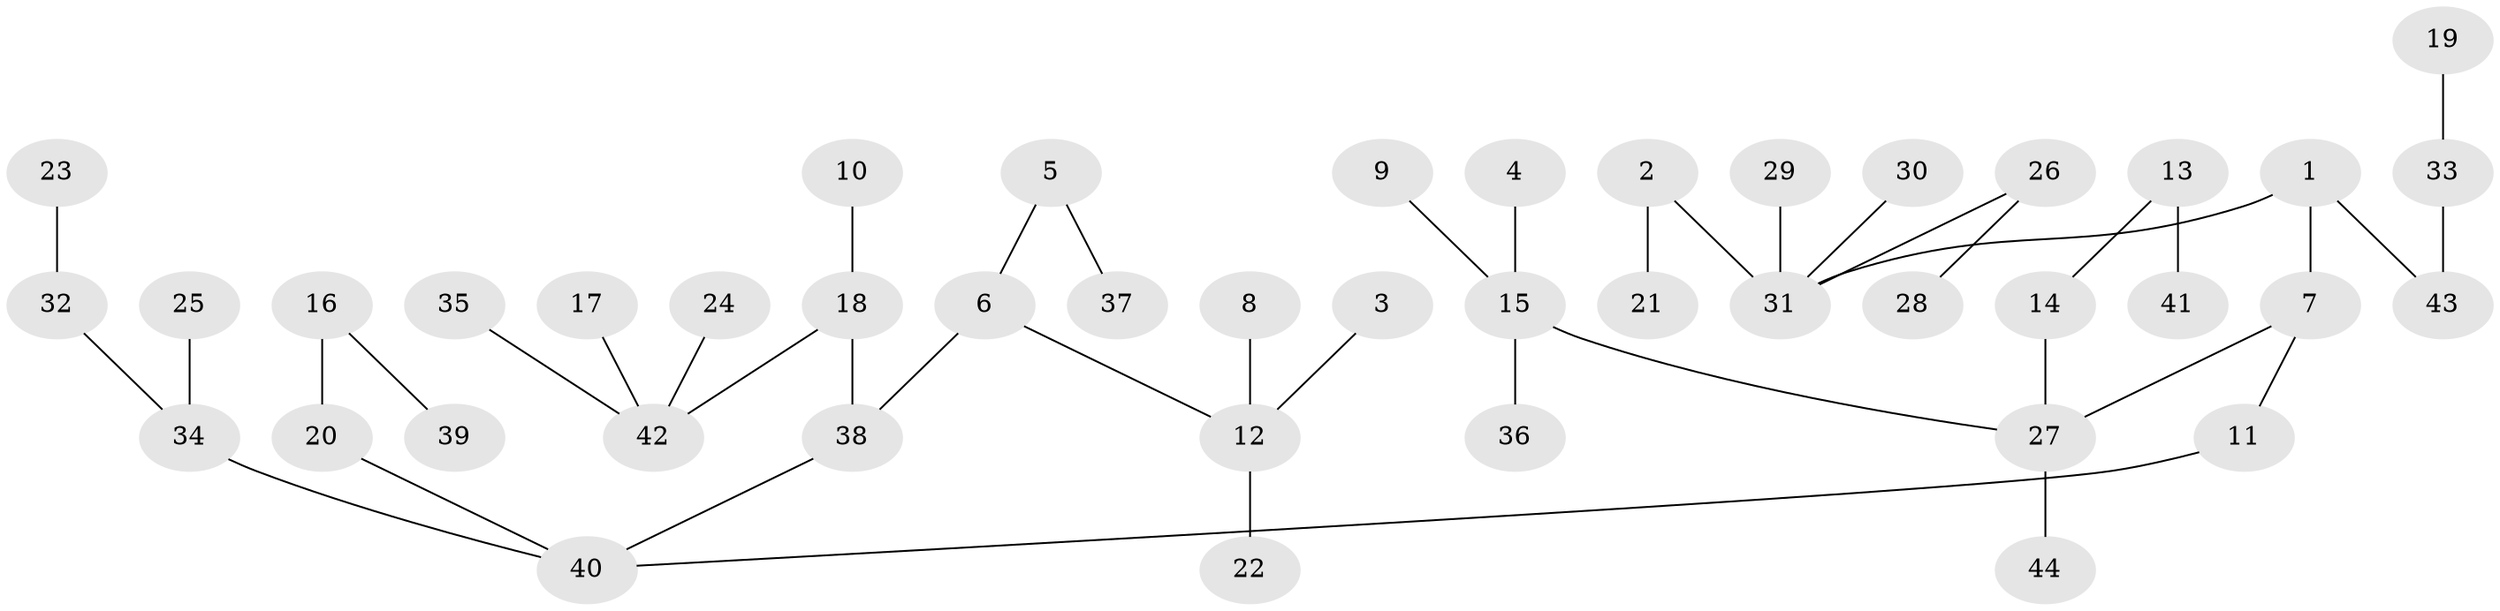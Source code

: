 // original degree distribution, {4: 0.04597701149425287, 3: 0.13793103448275862, 5: 0.04597701149425287, 6: 0.022988505747126436, 7: 0.011494252873563218, 2: 0.19540229885057472, 1: 0.5402298850574713}
// Generated by graph-tools (version 1.1) at 2025/02/03/09/25 03:02:16]
// undirected, 44 vertices, 43 edges
graph export_dot {
graph [start="1"]
  node [color=gray90,style=filled];
  1;
  2;
  3;
  4;
  5;
  6;
  7;
  8;
  9;
  10;
  11;
  12;
  13;
  14;
  15;
  16;
  17;
  18;
  19;
  20;
  21;
  22;
  23;
  24;
  25;
  26;
  27;
  28;
  29;
  30;
  31;
  32;
  33;
  34;
  35;
  36;
  37;
  38;
  39;
  40;
  41;
  42;
  43;
  44;
  1 -- 7 [weight=1.0];
  1 -- 31 [weight=1.0];
  1 -- 43 [weight=1.0];
  2 -- 21 [weight=1.0];
  2 -- 31 [weight=1.0];
  3 -- 12 [weight=1.0];
  4 -- 15 [weight=1.0];
  5 -- 6 [weight=1.0];
  5 -- 37 [weight=1.0];
  6 -- 12 [weight=1.0];
  6 -- 38 [weight=1.0];
  7 -- 11 [weight=1.0];
  7 -- 27 [weight=1.0];
  8 -- 12 [weight=1.0];
  9 -- 15 [weight=1.0];
  10 -- 18 [weight=1.0];
  11 -- 40 [weight=1.0];
  12 -- 22 [weight=1.0];
  13 -- 14 [weight=1.0];
  13 -- 41 [weight=1.0];
  14 -- 27 [weight=1.0];
  15 -- 27 [weight=1.0];
  15 -- 36 [weight=1.0];
  16 -- 20 [weight=1.0];
  16 -- 39 [weight=1.0];
  17 -- 42 [weight=1.0];
  18 -- 38 [weight=1.0];
  18 -- 42 [weight=1.0];
  19 -- 33 [weight=1.0];
  20 -- 40 [weight=1.0];
  23 -- 32 [weight=1.0];
  24 -- 42 [weight=1.0];
  25 -- 34 [weight=1.0];
  26 -- 28 [weight=1.0];
  26 -- 31 [weight=1.0];
  27 -- 44 [weight=1.0];
  29 -- 31 [weight=1.0];
  30 -- 31 [weight=1.0];
  32 -- 34 [weight=1.0];
  33 -- 43 [weight=1.0];
  34 -- 40 [weight=1.0];
  35 -- 42 [weight=1.0];
  38 -- 40 [weight=1.0];
}
